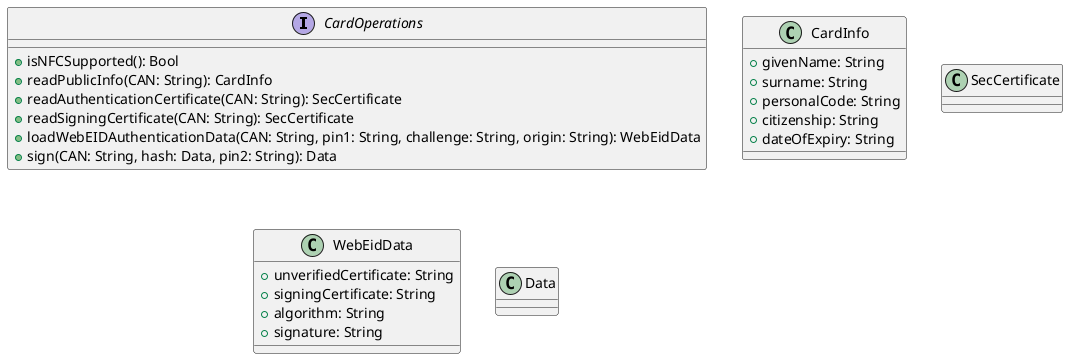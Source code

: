 @startuml
' STYLE START

skinparam shadowing false
' STYLE END
set namespaceSeparator none

interface CardOperations {
    + isNFCSupported(): Bool
    + readPublicInfo(CAN: String): CardInfo
    + readAuthenticationCertificate(CAN: String): SecCertificate
    + readSigningCertificate(CAN: String): SecCertificate
    + loadWebEIDAuthenticationData(CAN: String, pin1: String, challenge: String, origin: String): WebEidData
    + sign(CAN: String, hash: Data, pin2: String): Data
}

class CardInfo {
    + givenName: String
    + surname: String
    + personalCode: String
    + citizenship: String
    + dateOfExpiry: String
}


class SecCertificate

class WebEidData {
    + unverifiedCertificate: String
    + signingCertificate: String
    + algorithm: String
    + signature: String
}

class Data

@enduml